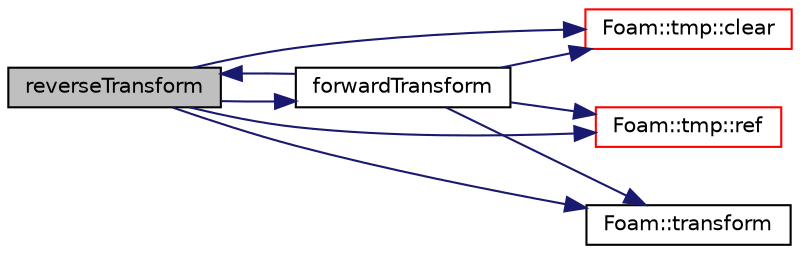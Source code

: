 digraph "reverseTransform"
{
  bgcolor="transparent";
  edge [fontname="Helvetica",fontsize="10",labelfontname="Helvetica",labelfontsize="10"];
  node [fontname="Helvetica",fontsize="10",shape=record];
  rankdir="LR";
  Node1 [label="reverseTransform",height=0.2,width=0.4,color="black", fillcolor="grey75", style="filled", fontcolor="black"];
  Node1 -> Node2 [color="midnightblue",fontsize="10",style="solid",fontname="Helvetica"];
  Node2 [label="Foam::tmp::clear",height=0.2,width=0.4,color="red",URL="$a02695.html#a5b0c20bea8c40bf73b3160cb1e0da350",tooltip="If object pointer points to valid object: "];
  Node1 -> Node3 [color="midnightblue",fontsize="10",style="solid",fontname="Helvetica"];
  Node3 [label="forwardTransform",height=0.2,width=0.4,color="black",URL="$a00764.html#a909d862c857f6ee70fd15d16a252aafe"];
  Node3 -> Node2 [color="midnightblue",fontsize="10",style="solid",fontname="Helvetica"];
  Node3 -> Node4 [color="midnightblue",fontsize="10",style="solid",fontname="Helvetica"];
  Node4 [label="Foam::tmp::ref",height=0.2,width=0.4,color="red",URL="$a02695.html#a355da090b61b5b48e7435dec5942b7e9",tooltip="Return non-const reference or generate a fatal error. "];
  Node3 -> Node1 [color="midnightblue",fontsize="10",style="solid",fontname="Helvetica"];
  Node3 -> Node5 [color="midnightblue",fontsize="10",style="solid",fontname="Helvetica"];
  Node5 [label="Foam::transform",height=0.2,width=0.4,color="black",URL="$a10974.html#a919915170941701c1223291531ad010c"];
  Node1 -> Node4 [color="midnightblue",fontsize="10",style="solid",fontname="Helvetica"];
  Node1 -> Node5 [color="midnightblue",fontsize="10",style="solid",fontname="Helvetica"];
}

